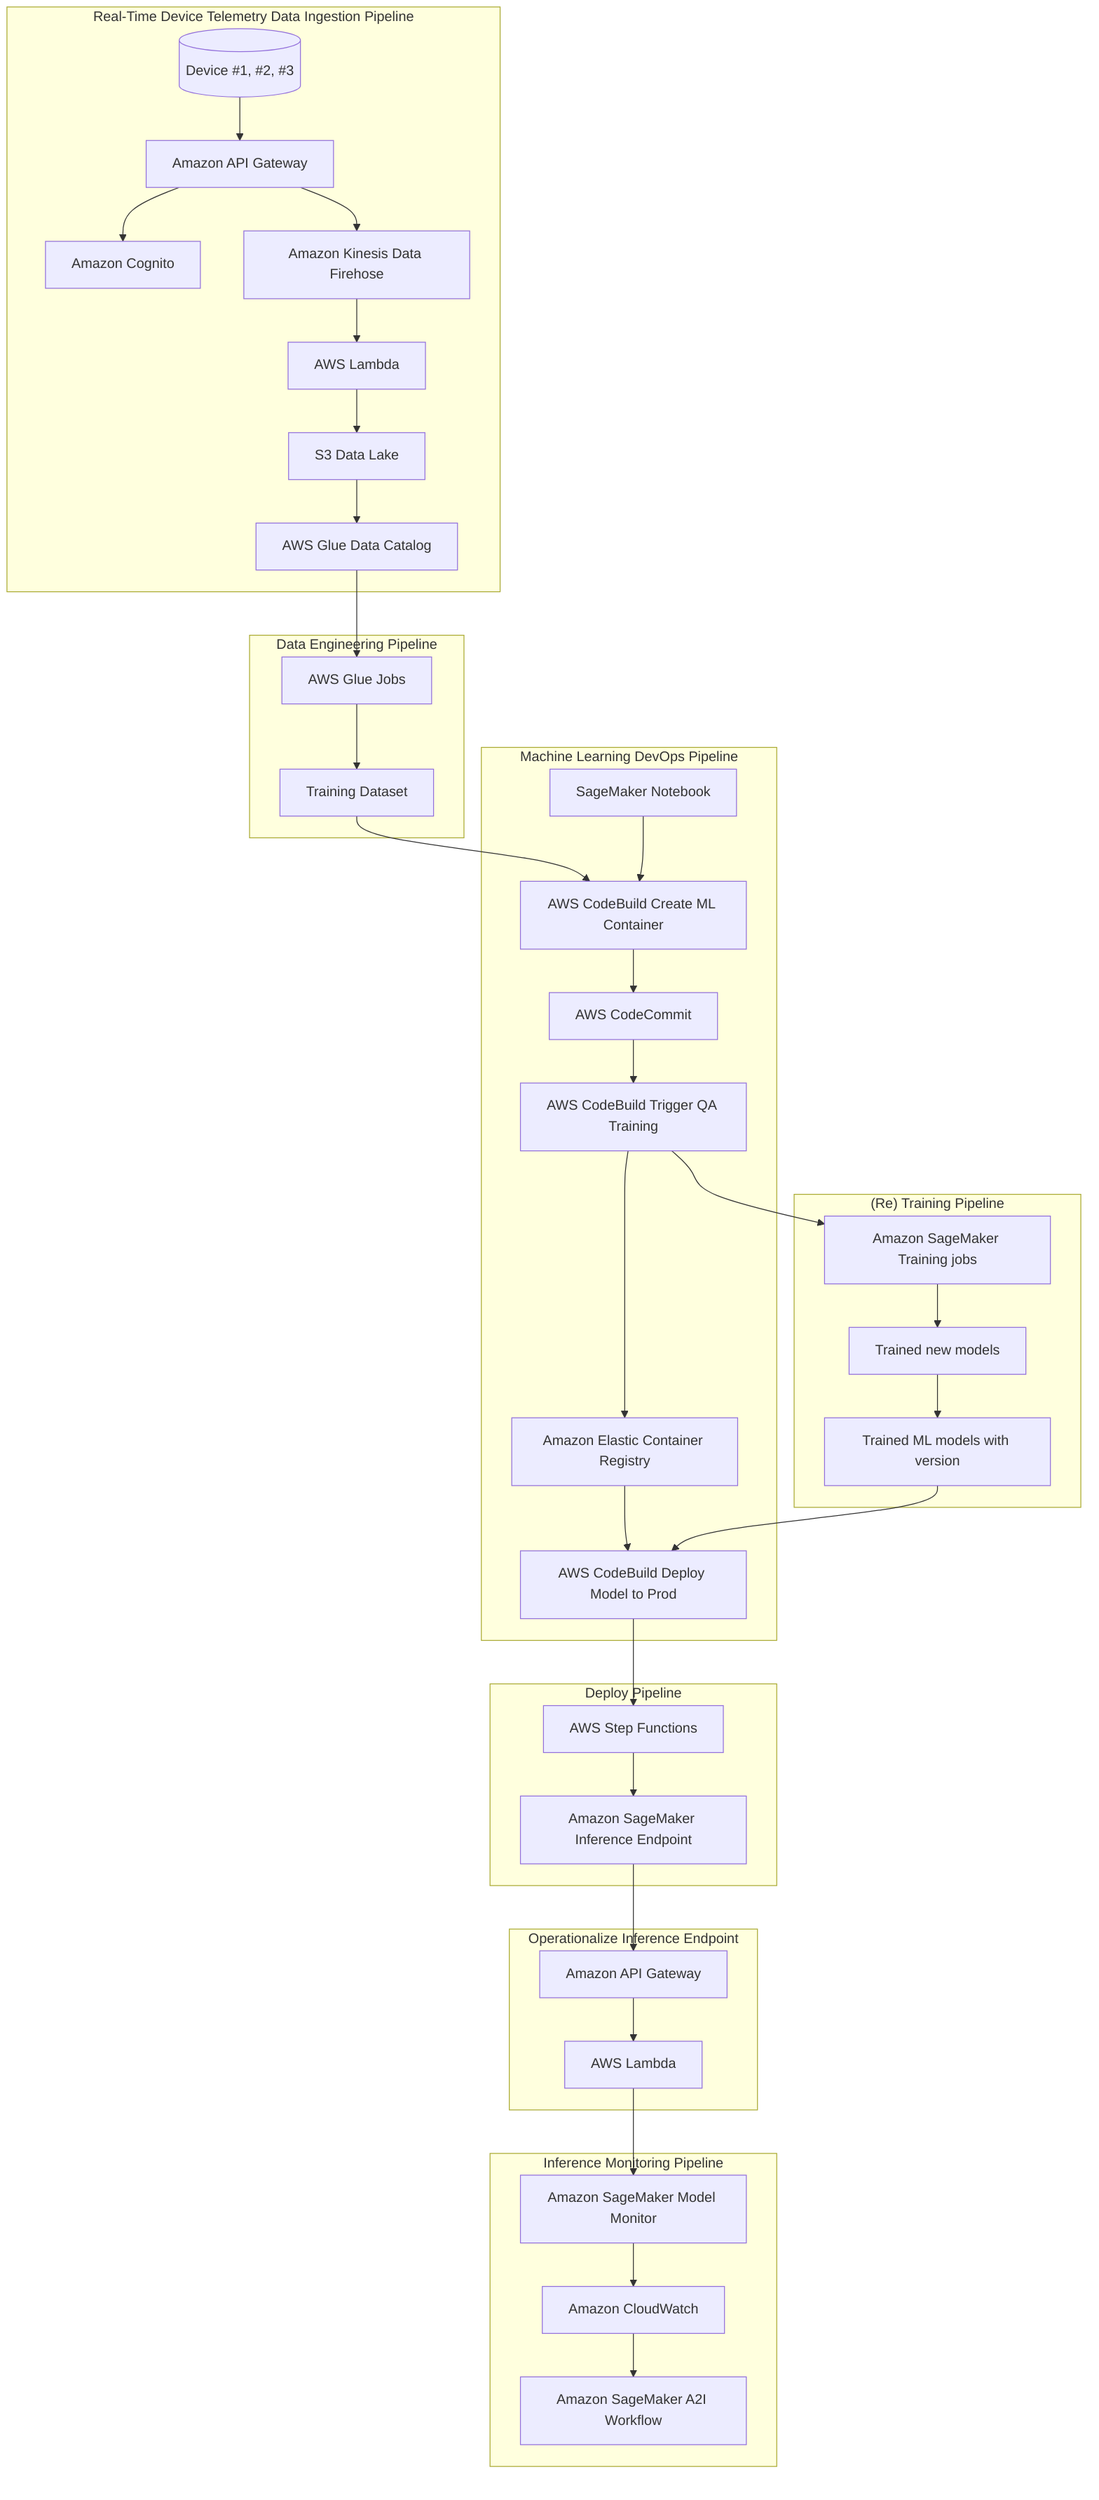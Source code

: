 graph TD
    subgraph "Real-Time Device Telemetry Data Ingestion Pipeline"
        Device[("Device #1, #2, #3")]
        apigateway:ingest[Amazon API Gateway]
        cognito:auth[Amazon Cognito]
        kinesis:firehose[Amazon Kinesis Data Firehose]
        lambda:transform[AWS Lambda]
        s3:datalake[S3 Data Lake]
        glue:catalog[AWS Glue Data Catalog]
    end

    subgraph "Data Engineering Pipeline"
        glue:jobs[AWS Glue Jobs]
        s3:training[Training Dataset]
    end

    subgraph "Machine Learning DevOps Pipeline"
        codebuild:ml[AWS CodeBuild Create ML Container]
        sagemaker:notebook[SageMaker Notebook]
        codecommit:repo[AWS CodeCommit]
        codebuild:qa[AWS CodeBuild Trigger QA Training]
        codebuild:prod[AWS CodeBuild Deploy Model to Prod]
        ecr:registry[Amazon Elastic Container Registry]
    end

    subgraph "Operationalize Inference Endpoint"
        apigateway:inference[Amazon API Gateway]
        lambda:inference[AWS Lambda]
    end

    subgraph "Inference Monitoring Pipeline"
        sagemaker:monitor[Amazon SageMaker Model Monitor]
        cloudwatch:events[Amazon CloudWatch]
        sagemaker:a2i[Amazon SageMaker A2I Workflow]
    end

    subgraph "Deploy Pipeline"
        stepfunctions:deploy[AWS Step Functions]
        sagemaker:endpoint[Amazon SageMaker Inference Endpoint]
    end

    subgraph "(Re) Training Pipeline"
        sagemaker:training[Amazon SageMaker Training jobs]
        sagemaker:model[Trained new models]
        s3:models[Trained ML models with version]
    end

    Device --> apigateway:ingest
    apigateway:ingest --> cognito:auth
    apigateway:ingest --> kinesis:firehose
    kinesis:firehose --> lambda:transform
    lambda:transform --> s3:datalake
    s3:datalake --> glue:catalog
    
    glue:catalog --> glue:jobs
    glue:jobs --> s3:training
    
    s3:training --> codebuild:ml
    sagemaker:notebook --> codebuild:ml
    codebuild:ml --> codecommit:repo
    codecommit:repo --> codebuild:qa
    codebuild:qa --> ecr:registry
    ecr:registry --> codebuild:prod
    
    sagemaker:endpoint --> apigateway:inference
    apigateway:inference --> lambda:inference
    
    lambda:inference --> sagemaker:monitor
    sagemaker:monitor --> cloudwatch:events
    cloudwatch:events --> sagemaker:a2i
    
    codebuild:prod --> stepfunctions:deploy
    stepfunctions:deploy --> sagemaker:endpoint
    
    codebuild:qa --> sagemaker:training
    sagemaker:training --> sagemaker:model
    sagemaker:model --> s3:models
    s3:models --> codebuild:prod